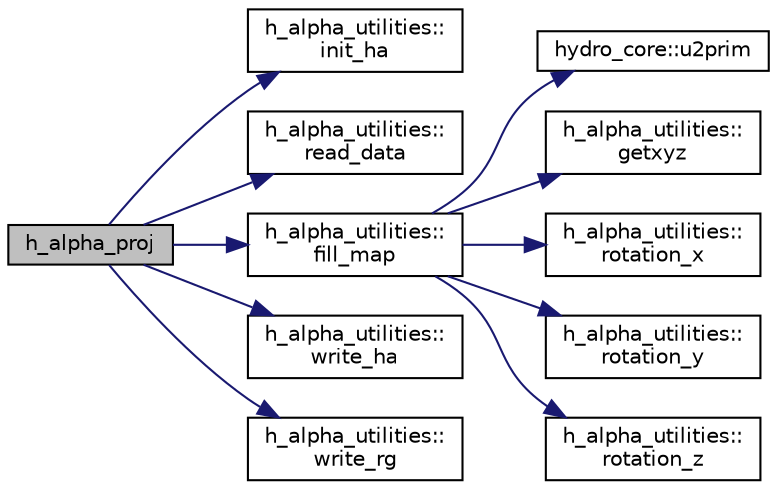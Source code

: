 digraph "h_alpha_proj"
{
  edge [fontname="Helvetica",fontsize="10",labelfontname="Helvetica",labelfontsize="10"];
  node [fontname="Helvetica",fontsize="10",shape=record];
  rankdir="LR";
  Node1 [label="h_alpha_proj",height=0.2,width=0.4,color="black", fillcolor="grey75", style="filled", fontcolor="black"];
  Node1 -> Node2 [color="midnightblue",fontsize="10",style="solid",fontname="Helvetica"];
  Node2 [label="h_alpha_utilities::\linit_ha",height=0.2,width=0.4,color="black", fillcolor="white", style="filled",URL="$namespaceh__alpha__utilities.html#a8bb4ef22ad133f8d3f75cf1a26e14035",tooltip="Initializes data. "];
  Node1 -> Node3 [color="midnightblue",fontsize="10",style="solid",fontname="Helvetica"];
  Node3 [label="h_alpha_utilities::\lread_data",height=0.2,width=0.4,color="black", fillcolor="white", style="filled",URL="$namespaceh__alpha__utilities.html#a5549bf9fd812d02d9189d27f380c01c0",tooltip="reads data from file "];
  Node1 -> Node4 [color="midnightblue",fontsize="10",style="solid",fontname="Helvetica"];
  Node4 [label="h_alpha_utilities::\lfill_map",height=0.2,width=0.4,color="black", fillcolor="white", style="filled",URL="$namespaceh__alpha__utilities.html#aafc5cae88b562d0bd2d039cae21ed35a",tooltip="Fill target map. "];
  Node4 -> Node5 [color="midnightblue",fontsize="10",style="solid",fontname="Helvetica"];
  Node5 [label="hydro_core::u2prim",height=0.2,width=0.4,color="black", fillcolor="white", style="filled",URL="$namespacehydro__core.html#a360e3d64343b30d94d270cfebc5b4eb3",tooltip="Computes the primitive variables and temperature from conserved variables on a single cell..."];
  Node4 -> Node6 [color="midnightblue",fontsize="10",style="solid",fontname="Helvetica"];
  Node6 [label="h_alpha_utilities::\lgetxyz",height=0.2,width=0.4,color="black", fillcolor="white", style="filled",URL="$namespaceh__alpha__utilities.html#af48cd3c223c292170bc1f90da256f537",tooltip="gets position of a cell "];
  Node4 -> Node7 [color="midnightblue",fontsize="10",style="solid",fontname="Helvetica"];
  Node7 [label="h_alpha_utilities::\lrotation_x",height=0.2,width=0.4,color="black", fillcolor="white", style="filled",URL="$namespaceh__alpha__utilities.html#a65ad5d15c1265e31f4d191ebf771e669",tooltip="Rotation around the X axis. "];
  Node4 -> Node8 [color="midnightblue",fontsize="10",style="solid",fontname="Helvetica"];
  Node8 [label="h_alpha_utilities::\lrotation_y",height=0.2,width=0.4,color="black", fillcolor="white", style="filled",URL="$namespaceh__alpha__utilities.html#ab643f1bac838912c58b25923b5de40ca",tooltip="Rotation around the Y axis. "];
  Node4 -> Node9 [color="midnightblue",fontsize="10",style="solid",fontname="Helvetica"];
  Node9 [label="h_alpha_utilities::\lrotation_z",height=0.2,width=0.4,color="black", fillcolor="white", style="filled",URL="$namespaceh__alpha__utilities.html#acaf25f2c0ad80c5d7e2f451f58522a49",tooltip="Rotation around the Z axis. "];
  Node1 -> Node10 [color="midnightblue",fontsize="10",style="solid",fontname="Helvetica"];
  Node10 [label="h_alpha_utilities::\lwrite_ha",height=0.2,width=0.4,color="black", fillcolor="white", style="filled",URL="$namespaceh__alpha__utilities.html#aa2b2b3783ef4b30d178412ea44671047",tooltip="Writes projection to file. "];
  Node1 -> Node11 [color="midnightblue",fontsize="10",style="solid",fontname="Helvetica"];
  Node11 [label="h_alpha_utilities::\lwrite_rg",height=0.2,width=0.4,color="black", fillcolor="white", style="filled",URL="$namespaceh__alpha__utilities.html#a1cf6b2b4be1a68c792b3cb07b5629af6",tooltip="Writes projection to file in rg format. "];
}
